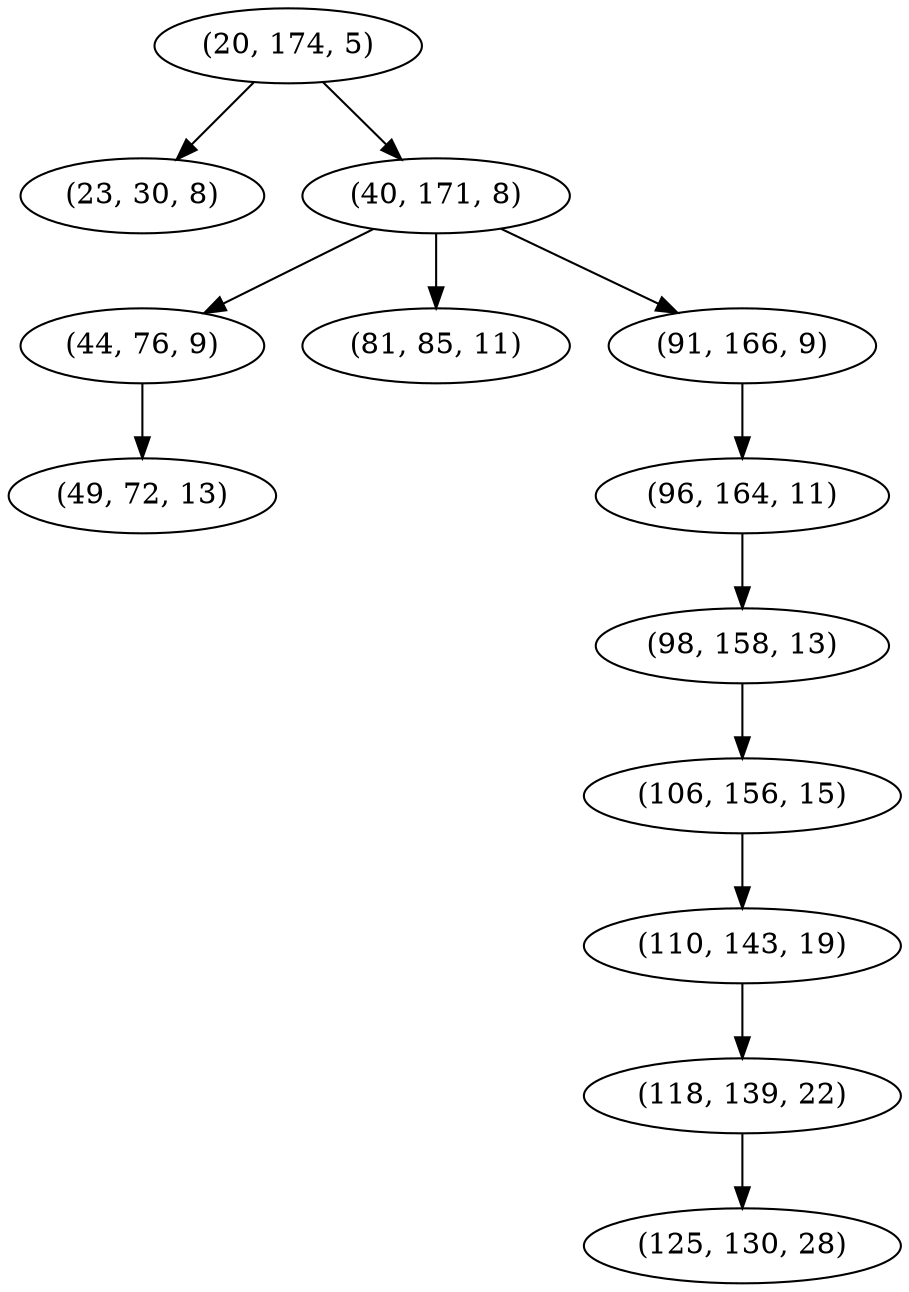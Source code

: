 digraph tree {
    "(20, 174, 5)";
    "(23, 30, 8)";
    "(40, 171, 8)";
    "(44, 76, 9)";
    "(49, 72, 13)";
    "(81, 85, 11)";
    "(91, 166, 9)";
    "(96, 164, 11)";
    "(98, 158, 13)";
    "(106, 156, 15)";
    "(110, 143, 19)";
    "(118, 139, 22)";
    "(125, 130, 28)";
    "(20, 174, 5)" -> "(23, 30, 8)";
    "(20, 174, 5)" -> "(40, 171, 8)";
    "(40, 171, 8)" -> "(44, 76, 9)";
    "(40, 171, 8)" -> "(81, 85, 11)";
    "(40, 171, 8)" -> "(91, 166, 9)";
    "(44, 76, 9)" -> "(49, 72, 13)";
    "(91, 166, 9)" -> "(96, 164, 11)";
    "(96, 164, 11)" -> "(98, 158, 13)";
    "(98, 158, 13)" -> "(106, 156, 15)";
    "(106, 156, 15)" -> "(110, 143, 19)";
    "(110, 143, 19)" -> "(118, 139, 22)";
    "(118, 139, 22)" -> "(125, 130, 28)";
}
